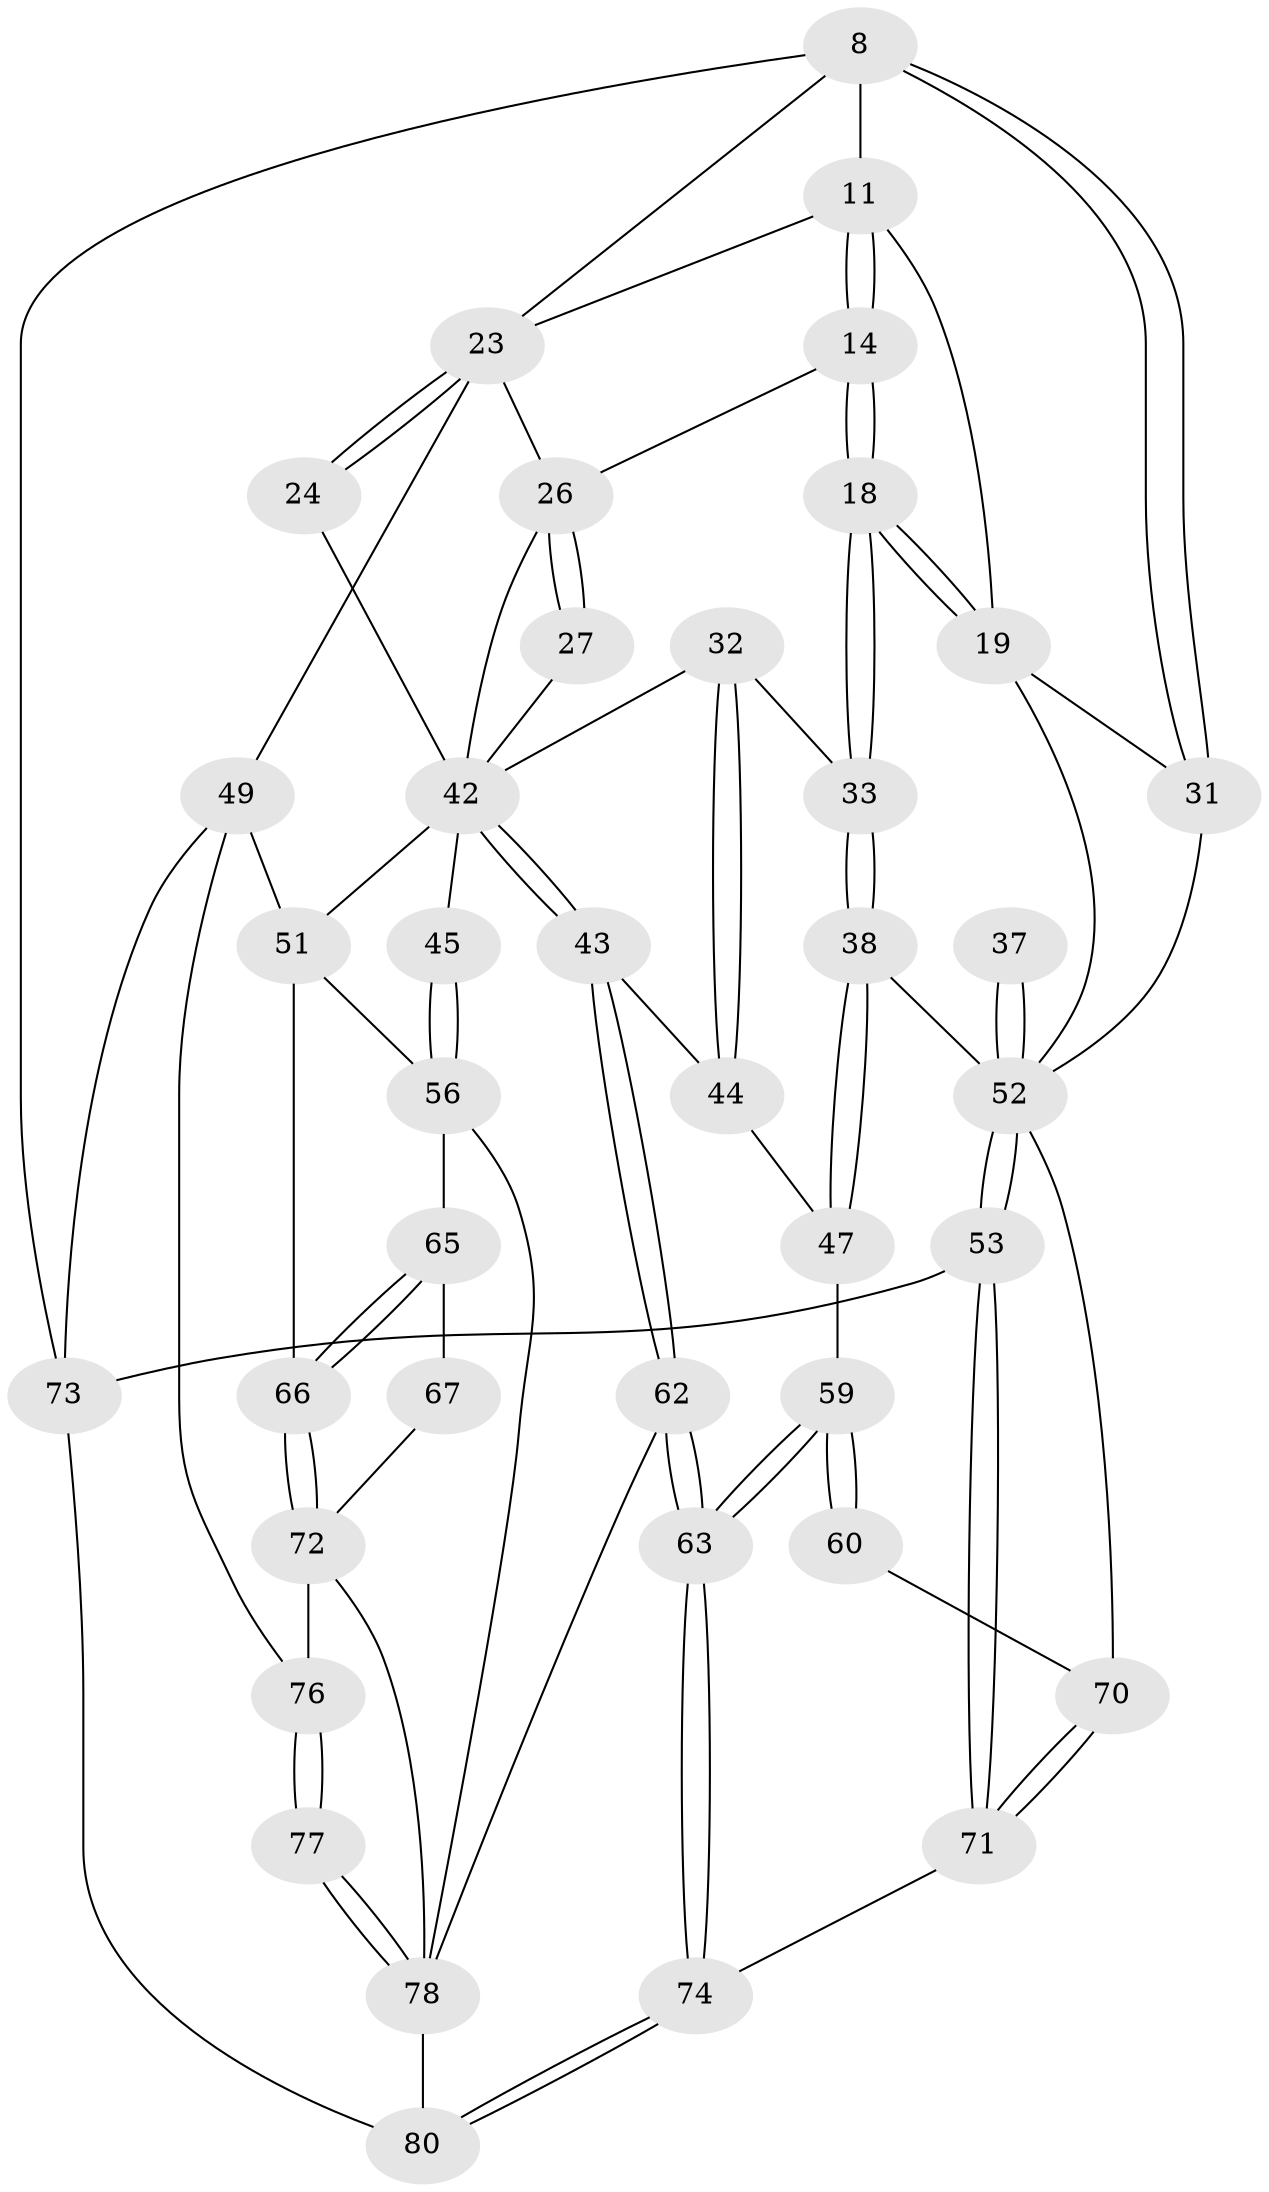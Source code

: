 // original degree distribution, {3: 0.0375, 5: 0.4625, 6: 0.25, 4: 0.25}
// Generated by graph-tools (version 1.1) at 2025/01/03/09/25 05:01:37]
// undirected, 40 vertices, 92 edges
graph export_dot {
graph [start="1"]
  node [color=gray90,style=filled];
  8 [pos="+0+0",super="+4"];
  11 [pos="+0.40991839124287976+0",super="+7"];
  14 [pos="+0.44680266163424937+0.10400600640407219"];
  18 [pos="+0.4170916499998288+0.4061738787465855"];
  19 [pos="+0.275162861481395+0.38980272273955296",super="+10"];
  23 [pos="+1+0.5430669018685128",super="+15"];
  24 [pos="+0.9770365656748009+0.511780967488502"];
  26 [pos="+0.9366490576610962+0.5068738659667651",super="+16+17+13"];
  27 [pos="+0.8121302494847676+0.46603799895598835"];
  31 [pos="+0+0.4299070042328523",super="+22+9"];
  32 [pos="+0.475092576997965+0.43330023625468245"];
  33 [pos="+0.43355602791935327+0.4259387766430998"];
  37 [pos="+0.16141199078430932+0.6847236295088854"];
  38 [pos="+0.40266455759234443+0.5124720066618621"];
  42 [pos="+0.635963674077367+0.6535943367987903",super="+30+41+40"];
  43 [pos="+0.6306165556982498+0.6577758822808043"];
  44 [pos="+0.5720397624865512+0.6667873689443994"];
  45 [pos="+0.7730182685851318+0.6431828188738802"];
  47 [pos="+0.5088958463566078+0.6668599033392753",super="+46"];
  49 [pos="+1+0.8124806517692316",super="+48"];
  51 [pos="+0.8310456063972621+0.6385126362849977",super="+50"];
  52 [pos="+0+0.8427735726725489",super="+35+34+39"];
  53 [pos="+0+1"];
  56 [pos="+0.7702953320019662+0.7661445048077942",super="+55"];
  59 [pos="+0.5128655161524378+0.8940926369788242"];
  60 [pos="+0.42192200047033473+0.8013669709949488"];
  62 [pos="+0.6893676803340739+0.8552609077416972"];
  63 [pos="+0.5180872955358405+0.9078536723287731"];
  65 [pos="+0.8957060713488728+0.7917532397855963",super="+64"];
  66 [pos="+0.9491102920144436+0.8032552298822121"];
  67 [pos="+0.8009807750592944+0.8242623768312183"];
  70 [pos="+0.310861306796454+0.7399717679150989",super="+58"];
  71 [pos="+0.2752629374828032+0.8800279170012213"];
  72 [pos="+0.8676609956441285+0.8689750449595987",super="+68"];
  73 [pos="+1+1",super="+54"];
  74 [pos="+0.467871340888467+1"];
  76 [pos="+0.8692636157801065+0.9089516430044743",super="+75"];
  77 [pos="+0.8630559720407283+0.9777341820345754"];
  78 [pos="+0.806970903699729+1",super="+69+61"];
  80 [pos="+0.4682284808440922+1",super="+79"];
  8 -- 31 [weight=2];
  8 -- 31;
  8 -- 73 [weight=2];
  8 -- 23;
  8 -- 11;
  11 -- 14;
  11 -- 14;
  11 -- 23;
  11 -- 19;
  14 -- 18;
  14 -- 18;
  14 -- 26;
  18 -- 19;
  18 -- 19;
  18 -- 33;
  18 -- 33;
  19 -- 52;
  19 -- 31;
  23 -- 24 [weight=2];
  23 -- 24;
  23 -- 26 [weight=2];
  23 -- 49;
  24 -- 42;
  26 -- 27 [weight=2];
  26 -- 27;
  26 -- 42 [weight=2];
  27 -- 42;
  31 -- 52 [weight=2];
  32 -- 33;
  32 -- 44;
  32 -- 44;
  32 -- 42;
  33 -- 38;
  33 -- 38;
  37 -- 52 [weight=3];
  37 -- 52;
  38 -- 47;
  38 -- 47;
  38 -- 52;
  42 -- 43;
  42 -- 43;
  42 -- 45 [weight=2];
  42 -- 51;
  43 -- 44;
  43 -- 62;
  43 -- 62;
  44 -- 47;
  45 -- 56;
  45 -- 56;
  47 -- 59;
  49 -- 76;
  49 -- 51;
  49 -- 73;
  51 -- 56;
  51 -- 66;
  52 -- 53;
  52 -- 53;
  52 -- 70;
  53 -- 71;
  53 -- 71;
  53 -- 73;
  56 -- 65;
  56 -- 78;
  59 -- 60;
  59 -- 60;
  59 -- 63;
  59 -- 63;
  60 -- 70 [weight=2];
  62 -- 63;
  62 -- 63;
  62 -- 78;
  63 -- 74;
  63 -- 74;
  65 -- 66;
  65 -- 66;
  65 -- 67 [weight=2];
  66 -- 72;
  66 -- 72;
  67 -- 72;
  70 -- 71;
  70 -- 71;
  71 -- 74;
  72 -- 76;
  72 -- 78;
  73 -- 80 [weight=2];
  74 -- 80;
  74 -- 80;
  76 -- 77 [weight=2];
  76 -- 77;
  77 -- 78;
  77 -- 78;
  78 -- 80;
}
